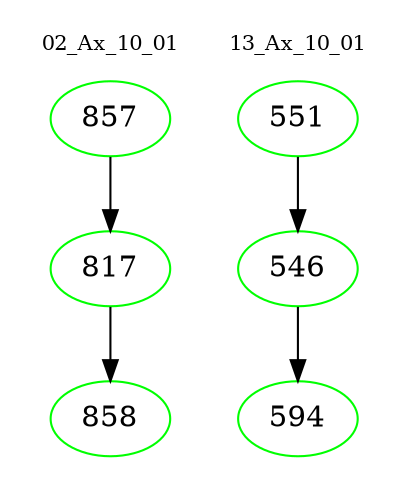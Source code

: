 digraph{
subgraph cluster_0 {
color = white
label = "02_Ax_10_01";
fontsize=10;
T0_857 [label="857", color="green"]
T0_857 -> T0_817 [color="black"]
T0_817 [label="817", color="green"]
T0_817 -> T0_858 [color="black"]
T0_858 [label="858", color="green"]
}
subgraph cluster_1 {
color = white
label = "13_Ax_10_01";
fontsize=10;
T1_551 [label="551", color="green"]
T1_551 -> T1_546 [color="black"]
T1_546 [label="546", color="green"]
T1_546 -> T1_594 [color="black"]
T1_594 [label="594", color="green"]
}
}
